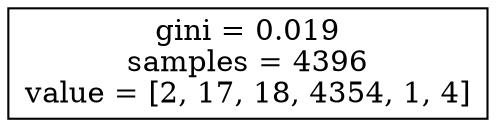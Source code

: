 digraph Tree {
node [shape=box] ;
0 [label="gini = 0.019\nsamples = 4396\nvalue = [2, 17, 18, 4354, 1, 4]"] ;
}
